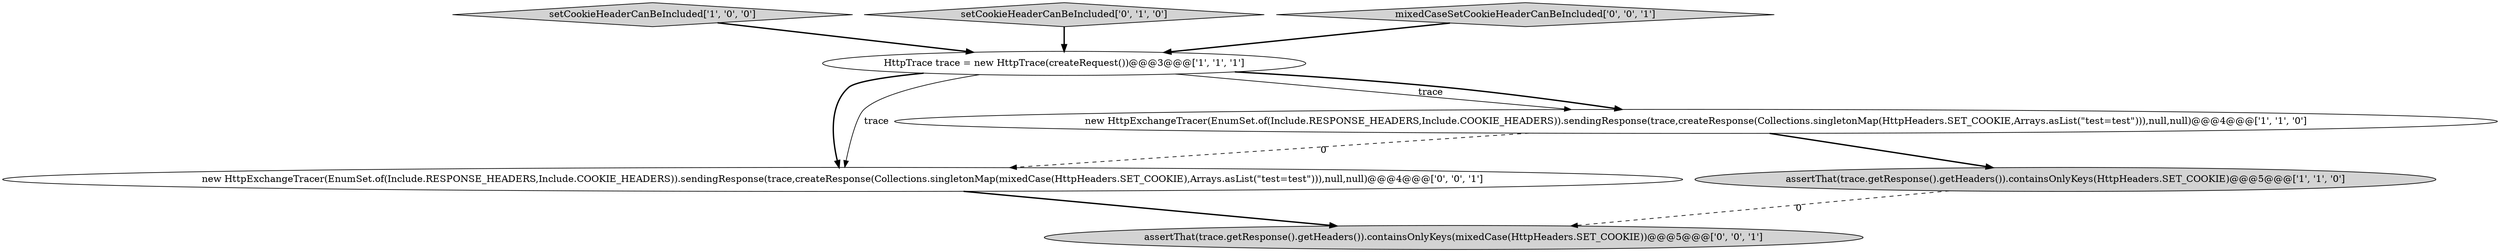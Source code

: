 digraph {
2 [style = filled, label = "setCookieHeaderCanBeIncluded['1', '0', '0']", fillcolor = lightgray, shape = diamond image = "AAA0AAABBB1BBB"];
4 [style = filled, label = "setCookieHeaderCanBeIncluded['0', '1', '0']", fillcolor = lightgray, shape = diamond image = "AAA0AAABBB2BBB"];
7 [style = filled, label = "mixedCaseSetCookieHeaderCanBeIncluded['0', '0', '1']", fillcolor = lightgray, shape = diamond image = "AAA0AAABBB3BBB"];
0 [style = filled, label = "assertThat(trace.getResponse().getHeaders()).containsOnlyKeys(HttpHeaders.SET_COOKIE)@@@5@@@['1', '1', '0']", fillcolor = lightgray, shape = ellipse image = "AAA0AAABBB1BBB"];
5 [style = filled, label = "assertThat(trace.getResponse().getHeaders()).containsOnlyKeys(mixedCase(HttpHeaders.SET_COOKIE))@@@5@@@['0', '0', '1']", fillcolor = lightgray, shape = ellipse image = "AAA0AAABBB3BBB"];
6 [style = filled, label = "new HttpExchangeTracer(EnumSet.of(Include.RESPONSE_HEADERS,Include.COOKIE_HEADERS)).sendingResponse(trace,createResponse(Collections.singletonMap(mixedCase(HttpHeaders.SET_COOKIE),Arrays.asList(\"test=test\"))),null,null)@@@4@@@['0', '0', '1']", fillcolor = white, shape = ellipse image = "AAA0AAABBB3BBB"];
3 [style = filled, label = "HttpTrace trace = new HttpTrace(createRequest())@@@3@@@['1', '1', '1']", fillcolor = white, shape = ellipse image = "AAA0AAABBB1BBB"];
1 [style = filled, label = "new HttpExchangeTracer(EnumSet.of(Include.RESPONSE_HEADERS,Include.COOKIE_HEADERS)).sendingResponse(trace,createResponse(Collections.singletonMap(HttpHeaders.SET_COOKIE,Arrays.asList(\"test=test\"))),null,null)@@@4@@@['1', '1', '0']", fillcolor = white, shape = ellipse image = "AAA0AAABBB1BBB"];
4->3 [style = bold, label=""];
3->6 [style = bold, label=""];
6->5 [style = bold, label=""];
3->1 [style = solid, label="trace"];
1->0 [style = bold, label=""];
3->1 [style = bold, label=""];
0->5 [style = dashed, label="0"];
1->6 [style = dashed, label="0"];
7->3 [style = bold, label=""];
2->3 [style = bold, label=""];
3->6 [style = solid, label="trace"];
}
